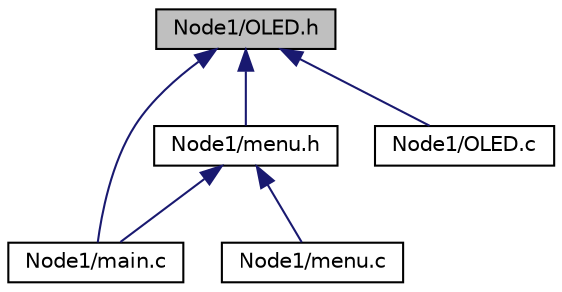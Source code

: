 digraph "Node1/OLED.h"
{
  edge [fontname="Helvetica",fontsize="10",labelfontname="Helvetica",labelfontsize="10"];
  node [fontname="Helvetica",fontsize="10",shape=record];
  Node1 [label="Node1/OLED.h",height=0.2,width=0.4,color="black", fillcolor="grey75", style="filled", fontcolor="black"];
  Node1 -> Node2 [dir="back",color="midnightblue",fontsize="10",style="solid"];
  Node2 [label="Node1/main.c",height=0.2,width=0.4,color="black", fillcolor="white", style="filled",URL="$_node1_2main_8c.html"];
  Node1 -> Node3 [dir="back",color="midnightblue",fontsize="10",style="solid"];
  Node3 [label="Node1/menu.h",height=0.2,width=0.4,color="black", fillcolor="white", style="filled",URL="$menu_8h.html"];
  Node3 -> Node2 [dir="back",color="midnightblue",fontsize="10",style="solid"];
  Node3 -> Node4 [dir="back",color="midnightblue",fontsize="10",style="solid"];
  Node4 [label="Node1/menu.c",height=0.2,width=0.4,color="black", fillcolor="white", style="filled",URL="$menu_8c.html",tooltip="C-file for the menu on the OLED - to move around in the menu. "];
  Node1 -> Node5 [dir="back",color="midnightblue",fontsize="10",style="solid"];
  Node5 [label="Node1/OLED.c",height=0.2,width=0.4,color="black", fillcolor="white", style="filled",URL="$_o_l_e_d_8c.html"];
}
